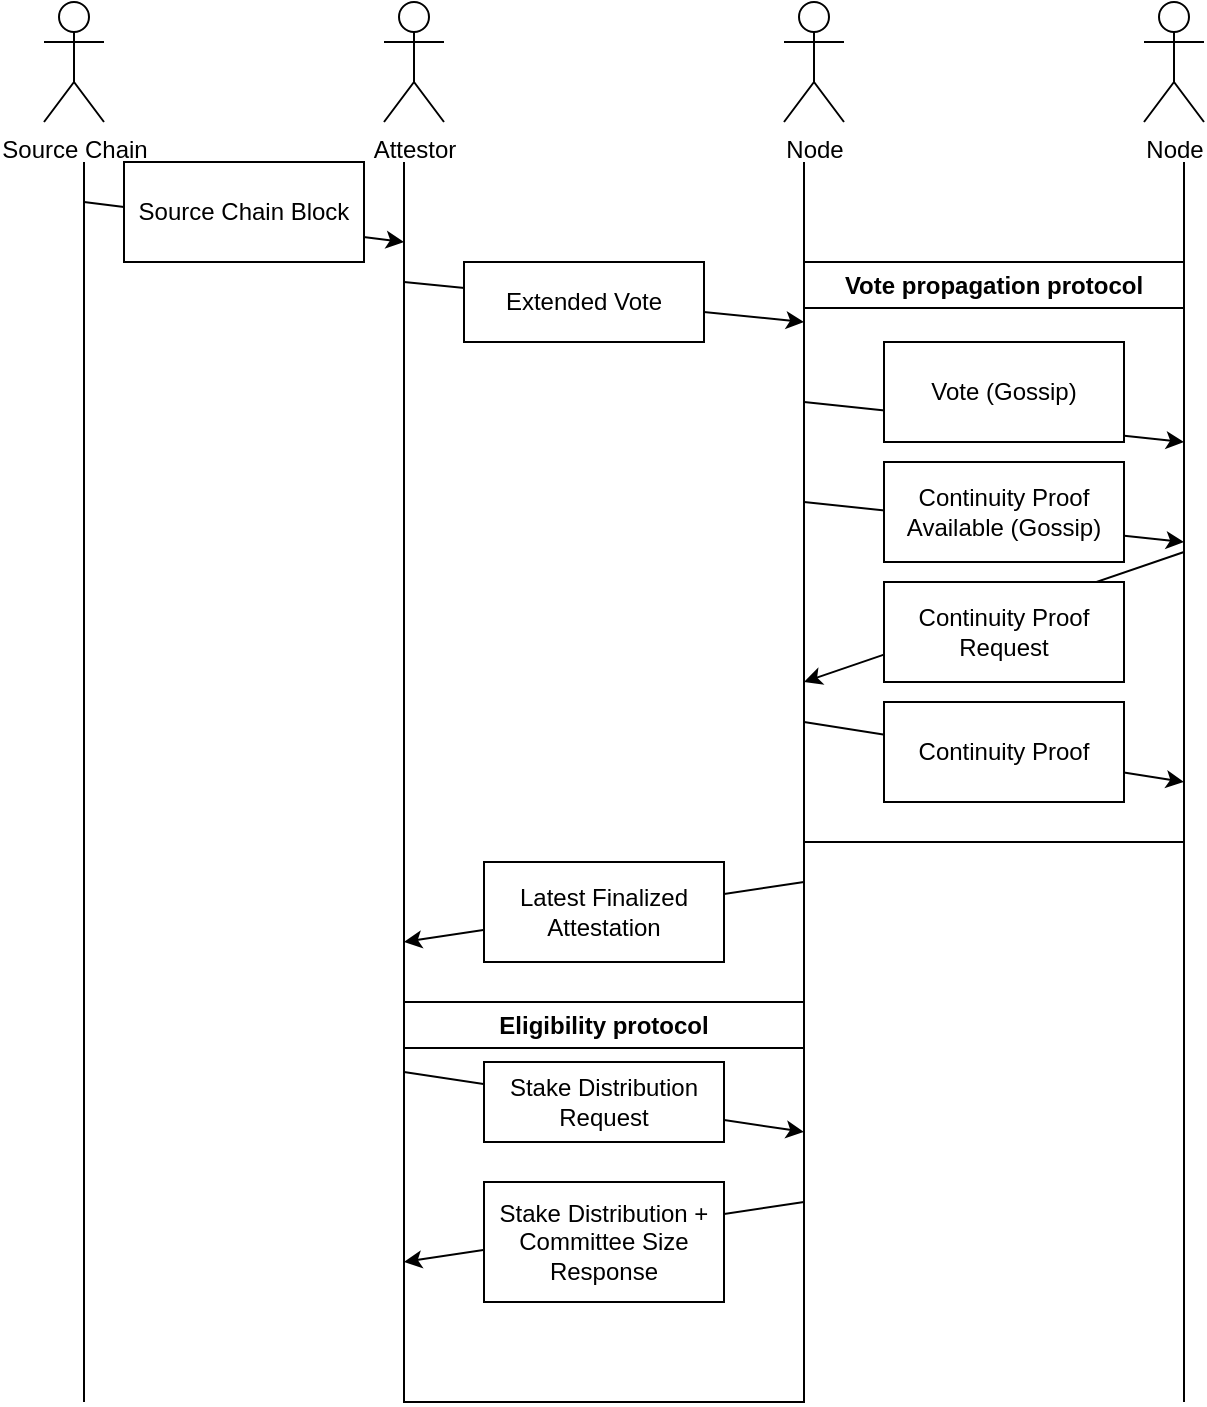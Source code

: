 <mxfile version="26.2.4">
  <diagram name="Page-1" id="fBV5BvZvQ8C4kAFxuepz">
    <mxGraphModel dx="948" dy="621" grid="1" gridSize="10" guides="1" tooltips="1" connect="1" arrows="1" fold="1" page="1" pageScale="1" pageWidth="850" pageHeight="1100" math="0" shadow="0">
      <root>
        <mxCell id="0" />
        <mxCell id="1" parent="0" />
        <mxCell id="wKGEmRg-Pk_KjBMbVcqJ-1" value="Source Chain" style="shape=umlActor;verticalLabelPosition=bottom;verticalAlign=top;html=1;outlineConnect=0;" vertex="1" parent="1">
          <mxGeometry x="40" y="80" width="30" height="60" as="geometry" />
        </mxCell>
        <mxCell id="wKGEmRg-Pk_KjBMbVcqJ-5" value="Attestor" style="shape=umlActor;verticalLabelPosition=bottom;verticalAlign=top;html=1;outlineConnect=0;" vertex="1" parent="1">
          <mxGeometry x="210" y="80" width="30" height="60" as="geometry" />
        </mxCell>
        <mxCell id="wKGEmRg-Pk_KjBMbVcqJ-6" value="Node" style="shape=umlActor;verticalLabelPosition=bottom;verticalAlign=top;html=1;outlineConnect=0;" vertex="1" parent="1">
          <mxGeometry x="410" y="80" width="30" height="60" as="geometry" />
        </mxCell>
        <mxCell id="wKGEmRg-Pk_KjBMbVcqJ-7" value="Node" style="shape=umlActor;verticalLabelPosition=bottom;verticalAlign=top;html=1;outlineConnect=0;" vertex="1" parent="1">
          <mxGeometry x="590" y="80" width="30" height="60" as="geometry" />
        </mxCell>
        <mxCell id="wKGEmRg-Pk_KjBMbVcqJ-8" value="" style="endArrow=none;html=1;rounded=0;" edge="1" parent="1">
          <mxGeometry width="50" height="50" relative="1" as="geometry">
            <mxPoint x="60" y="780" as="sourcePoint" />
            <mxPoint x="60" y="160" as="targetPoint" />
          </mxGeometry>
        </mxCell>
        <mxCell id="wKGEmRg-Pk_KjBMbVcqJ-9" value="" style="endArrow=none;html=1;rounded=0;" edge="1" parent="1">
          <mxGeometry width="50" height="50" relative="1" as="geometry">
            <mxPoint x="220" y="640" as="sourcePoint" />
            <mxPoint x="220" y="160" as="targetPoint" />
          </mxGeometry>
        </mxCell>
        <mxCell id="wKGEmRg-Pk_KjBMbVcqJ-10" value="" style="endArrow=classic;html=1;rounded=0;" edge="1" parent="1">
          <mxGeometry width="50" height="50" relative="1" as="geometry">
            <mxPoint x="60" y="180" as="sourcePoint" />
            <mxPoint x="220" y="200" as="targetPoint" />
          </mxGeometry>
        </mxCell>
        <mxCell id="wKGEmRg-Pk_KjBMbVcqJ-12" value="Source Chain Block" style="rounded=0;whiteSpace=wrap;html=1;" vertex="1" parent="1">
          <mxGeometry x="80" y="160" width="120" height="50" as="geometry" />
        </mxCell>
        <mxCell id="wKGEmRg-Pk_KjBMbVcqJ-14" value="" style="endArrow=none;html=1;rounded=0;" edge="1" parent="1">
          <mxGeometry width="50" height="50" relative="1" as="geometry">
            <mxPoint x="420" y="640" as="sourcePoint" />
            <mxPoint x="420" y="160" as="targetPoint" />
          </mxGeometry>
        </mxCell>
        <mxCell id="wKGEmRg-Pk_KjBMbVcqJ-16" value="" style="endArrow=classic;html=1;rounded=0;" edge="1" parent="1">
          <mxGeometry width="50" height="50" relative="1" as="geometry">
            <mxPoint x="220" y="220" as="sourcePoint" />
            <mxPoint x="420" y="240" as="targetPoint" />
          </mxGeometry>
        </mxCell>
        <mxCell id="wKGEmRg-Pk_KjBMbVcqJ-17" value="Extended Vote" style="rounded=0;whiteSpace=wrap;html=1;" vertex="1" parent="1">
          <mxGeometry x="250" y="210" width="120" height="40" as="geometry" />
        </mxCell>
        <mxCell id="wKGEmRg-Pk_KjBMbVcqJ-20" value="" style="endArrow=none;html=1;rounded=0;" edge="1" parent="1">
          <mxGeometry width="50" height="50" relative="1" as="geometry">
            <mxPoint x="610" y="780" as="sourcePoint" />
            <mxPoint x="610" y="160" as="targetPoint" />
          </mxGeometry>
        </mxCell>
        <mxCell id="wKGEmRg-Pk_KjBMbVcqJ-33" value="Vote propagation protocol" style="swimlane;whiteSpace=wrap;html=1;" vertex="1" parent="1">
          <mxGeometry x="420" y="210" width="190" height="290" as="geometry" />
        </mxCell>
        <mxCell id="wKGEmRg-Pk_KjBMbVcqJ-22" value="" style="endArrow=classic;html=1;rounded=0;" edge="1" parent="wKGEmRg-Pk_KjBMbVcqJ-33">
          <mxGeometry width="50" height="50" relative="1" as="geometry">
            <mxPoint y="70" as="sourcePoint" />
            <mxPoint x="190" y="90" as="targetPoint" />
          </mxGeometry>
        </mxCell>
        <mxCell id="wKGEmRg-Pk_KjBMbVcqJ-25" value="" style="endArrow=classic;html=1;rounded=0;" edge="1" parent="wKGEmRg-Pk_KjBMbVcqJ-33">
          <mxGeometry width="50" height="50" relative="1" as="geometry">
            <mxPoint y="120" as="sourcePoint" />
            <mxPoint x="190" y="140" as="targetPoint" />
          </mxGeometry>
        </mxCell>
        <mxCell id="wKGEmRg-Pk_KjBMbVcqJ-27" value="" style="endArrow=classic;html=1;rounded=0;exitX=1;exitY=0.5;exitDx=0;exitDy=0;" edge="1" parent="wKGEmRg-Pk_KjBMbVcqJ-33" source="wKGEmRg-Pk_KjBMbVcqJ-33">
          <mxGeometry width="50" height="50" relative="1" as="geometry">
            <mxPoint x="190" y="170" as="sourcePoint" />
            <mxPoint y="210" as="targetPoint" />
          </mxGeometry>
        </mxCell>
        <mxCell id="wKGEmRg-Pk_KjBMbVcqJ-30" value="" style="endArrow=classic;html=1;rounded=0;" edge="1" parent="wKGEmRg-Pk_KjBMbVcqJ-33">
          <mxGeometry width="50" height="50" relative="1" as="geometry">
            <mxPoint y="230" as="sourcePoint" />
            <mxPoint x="190" y="260" as="targetPoint" />
          </mxGeometry>
        </mxCell>
        <mxCell id="wKGEmRg-Pk_KjBMbVcqJ-32" value="Continuity Proof" style="rounded=0;whiteSpace=wrap;html=1;" vertex="1" parent="wKGEmRg-Pk_KjBMbVcqJ-33">
          <mxGeometry x="40" y="220" width="120" height="50" as="geometry" />
        </mxCell>
        <mxCell id="wKGEmRg-Pk_KjBMbVcqJ-37" value="Continuity Proof Available (Gossip)" style="rounded=0;whiteSpace=wrap;html=1;" vertex="1" parent="wKGEmRg-Pk_KjBMbVcqJ-33">
          <mxGeometry x="40" y="100" width="120" height="50" as="geometry" />
        </mxCell>
        <mxCell id="wKGEmRg-Pk_KjBMbVcqJ-29" value="Continuity Proof Request" style="rounded=0;whiteSpace=wrap;html=1;" vertex="1" parent="wKGEmRg-Pk_KjBMbVcqJ-33">
          <mxGeometry x="40" y="160" width="120" height="50" as="geometry" />
        </mxCell>
        <mxCell id="wKGEmRg-Pk_KjBMbVcqJ-36" value="Vote (Gossip)" style="rounded=0;whiteSpace=wrap;html=1;" vertex="1" parent="1">
          <mxGeometry x="460" y="250" width="120" height="50" as="geometry" />
        </mxCell>
        <mxCell id="wKGEmRg-Pk_KjBMbVcqJ-38" value="" style="endArrow=classic;html=1;rounded=0;" edge="1" parent="1">
          <mxGeometry width="50" height="50" relative="1" as="geometry">
            <mxPoint x="420" y="520" as="sourcePoint" />
            <mxPoint x="220" y="550" as="targetPoint" />
          </mxGeometry>
        </mxCell>
        <mxCell id="wKGEmRg-Pk_KjBMbVcqJ-39" value="Latest Finalized Attestation" style="rounded=0;whiteSpace=wrap;html=1;" vertex="1" parent="1">
          <mxGeometry x="260" y="510" width="120" height="50" as="geometry" />
        </mxCell>
        <mxCell id="wKGEmRg-Pk_KjBMbVcqJ-42" value="Eligibility protocol" style="swimlane;whiteSpace=wrap;html=1;" vertex="1" parent="1">
          <mxGeometry x="220" y="580" width="200" height="200" as="geometry" />
        </mxCell>
        <mxCell id="wKGEmRg-Pk_KjBMbVcqJ-43" value="" style="endArrow=classic;html=1;rounded=0;" edge="1" parent="wKGEmRg-Pk_KjBMbVcqJ-42">
          <mxGeometry width="50" height="50" relative="1" as="geometry">
            <mxPoint y="35" as="sourcePoint" />
            <mxPoint x="200" y="65" as="targetPoint" />
          </mxGeometry>
        </mxCell>
        <mxCell id="wKGEmRg-Pk_KjBMbVcqJ-44" value="Stake Distribution Request" style="rounded=0;whiteSpace=wrap;html=1;" vertex="1" parent="1">
          <mxGeometry x="260" y="610" width="120" height="40" as="geometry" />
        </mxCell>
        <mxCell id="wKGEmRg-Pk_KjBMbVcqJ-46" value="" style="endArrow=classic;html=1;rounded=0;" edge="1" parent="1">
          <mxGeometry width="50" height="50" relative="1" as="geometry">
            <mxPoint x="420" y="680" as="sourcePoint" />
            <mxPoint x="220" y="710" as="targetPoint" />
          </mxGeometry>
        </mxCell>
        <mxCell id="wKGEmRg-Pk_KjBMbVcqJ-47" value="Stake Distribution + Committee Size Response" style="rounded=0;whiteSpace=wrap;html=1;" vertex="1" parent="1">
          <mxGeometry x="260" y="670" width="120" height="60" as="geometry" />
        </mxCell>
      </root>
    </mxGraphModel>
  </diagram>
</mxfile>

